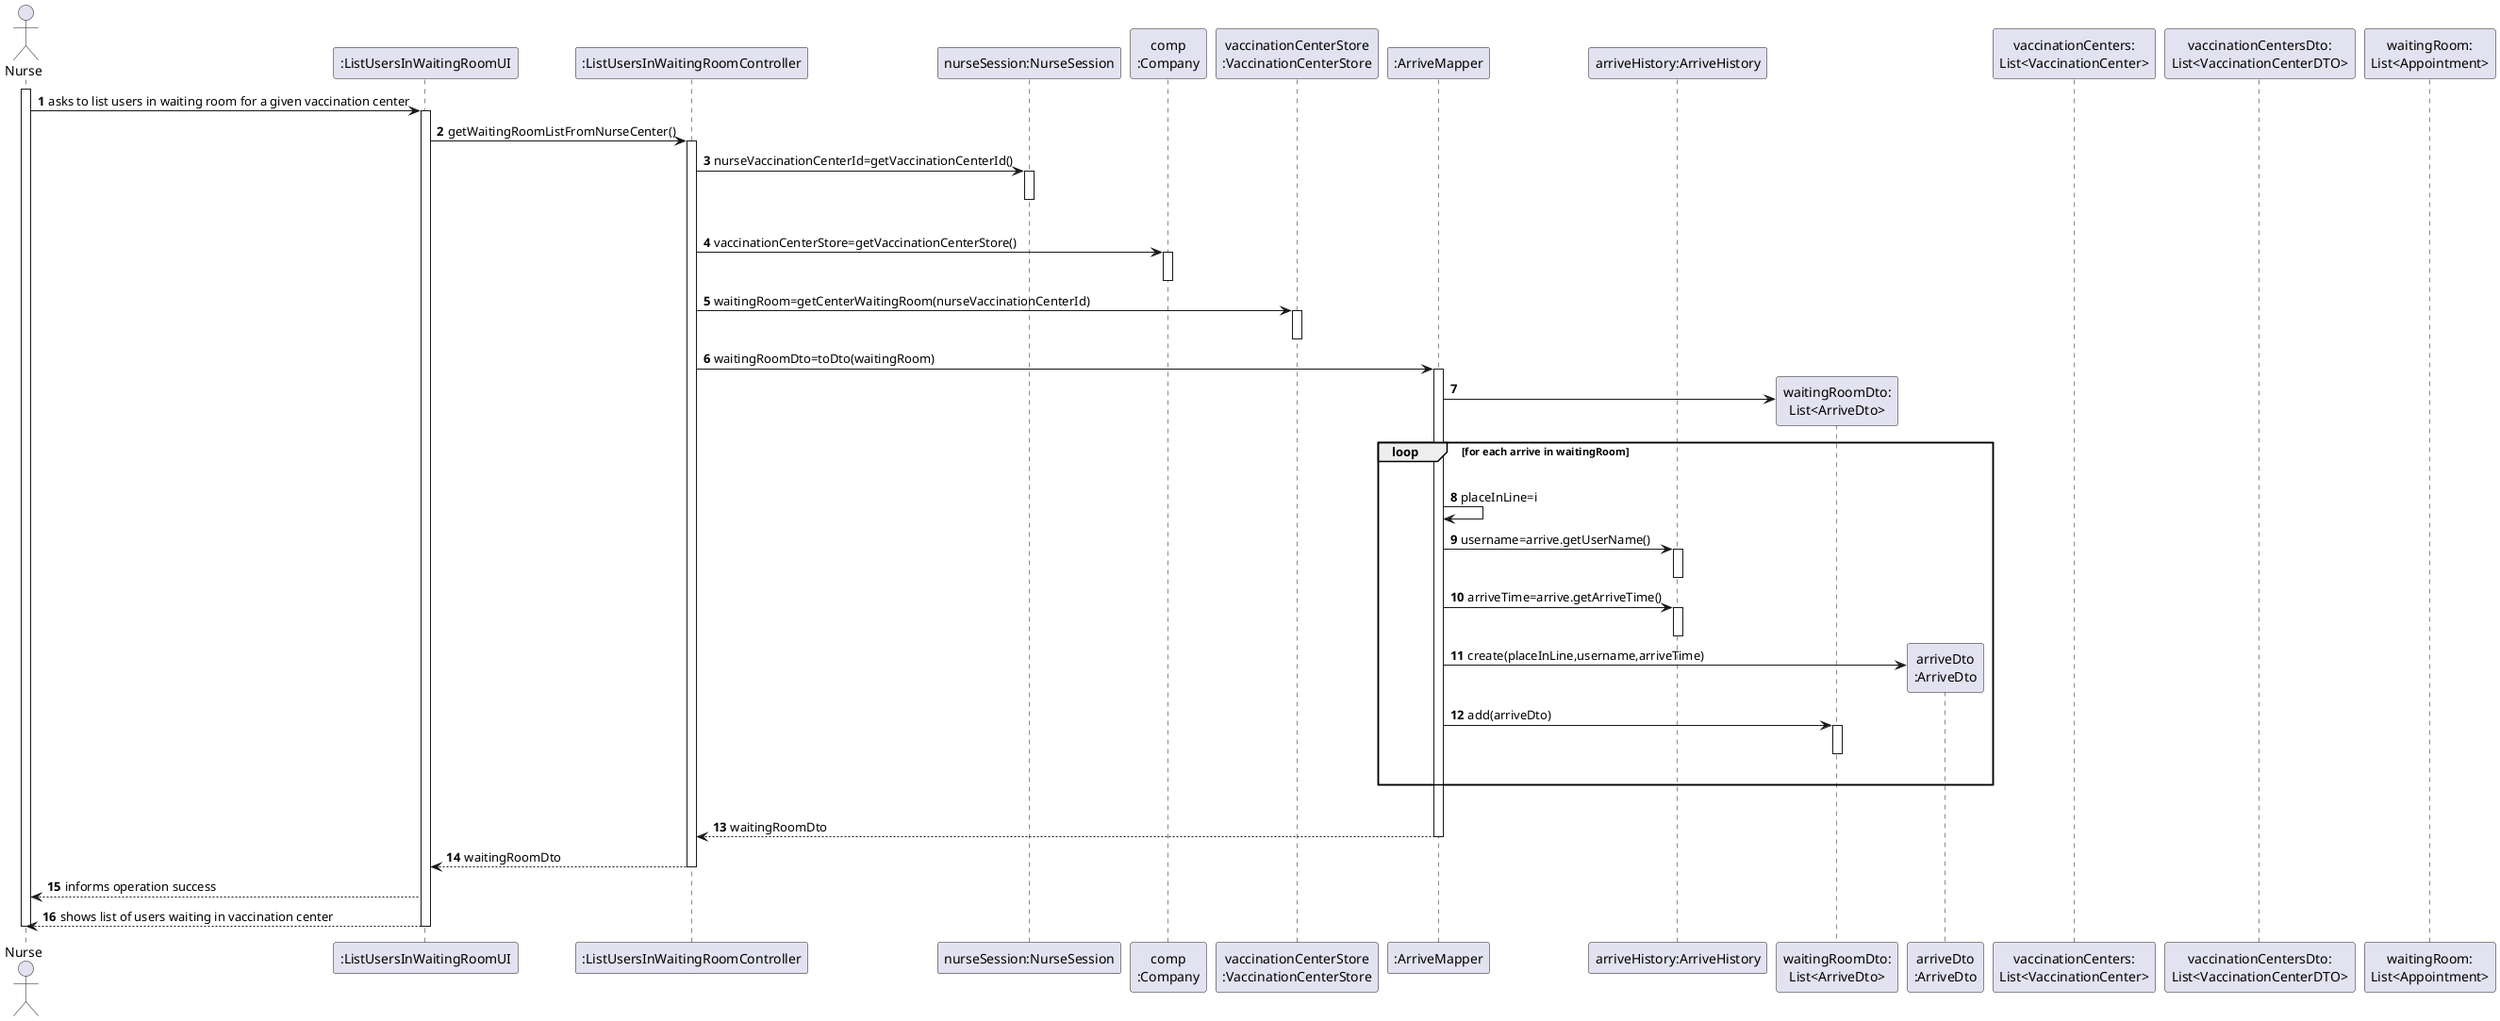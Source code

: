 @startuml
autonumber
'hide footbox
actor "Nurse" as NURSE

participant ":ListUsersInWaitingRoomUI" as UI
participant ":ListUsersInWaitingRoomController" as CTRL
participant "nurseSession:NurseSession" as FAC
participant "comp\n:Company" as COMP
participant "vaccinationCenterStore\n:VaccinationCenterStore" as VACS
participant ":ArriveMapper" as ARRM
participant "arriveHistory:ArriveHistory" as ARR
participant "arrive:Arrive" as ARR

activate NURSE
NURSE -> UI : asks to list users in waiting room for a given vaccination center
activate UI

UI -> CTRL : getWaitingRoomListFromNurseCenter()
activate CTRL
CTRL -> FAC : nurseVaccinationCenterId=getVaccinationCenterId()
activate FAC
deactivate FAC
|||

CTRL -> COMP : vaccinationCenterStore=getVaccinationCenterStore()
activate COMP
deactivate

CTRL -> VACS : waitingRoom=getCenterWaitingRoom(nurseVaccinationCenterId)
activate VACS
deactivate VACS

CTRL -> ARRM : waitingRoomDto=toDto(waitingRoom)
activate ARRM

create "waitingRoomDto:\nList<ArriveDto>" as WAITDTO

ARRM -> WAITDTO

loop for each arrive in waitingRoom
|||
  ARRM -> ARRM : placeInLine=i
  ARRM -> ARR : username=arrive.getUserName()
  activate ARR
  deactivate ARR
  ARRM -> ARR : arriveTime=arrive.getArriveTime()
  activate ARR
  deactivate ARR

  create "arriveDto\n:ArriveDto" as APODTO
  ARRM -> APODTO : create(placeInLine,username,arriveTime)

  ARRM -> WAITDTO : add(arriveDto)
  activate WAITDTO
  deactivate WAITDTO
|||
end

|||
ARRM --> CTRL : waitingRoomDto 

deactivate ARRM

CTRL --> UI: waitingRoomDto

deactivate COMP
deactivate CTRL
UI --> NURSE : informs operation success
UI --> NURSE: shows list of users waiting in vaccination center
deactivate UI

deactivate UI
deactivate CTRL
deactivate NURSE

participant "vaccinationCenters:\nList<VaccinationCenter>"
participant "vaccinationCentersDto:\nList<VaccinationCenterDTO>"
participant "waitingRoom:\nList<Appointment>"

@enduml
